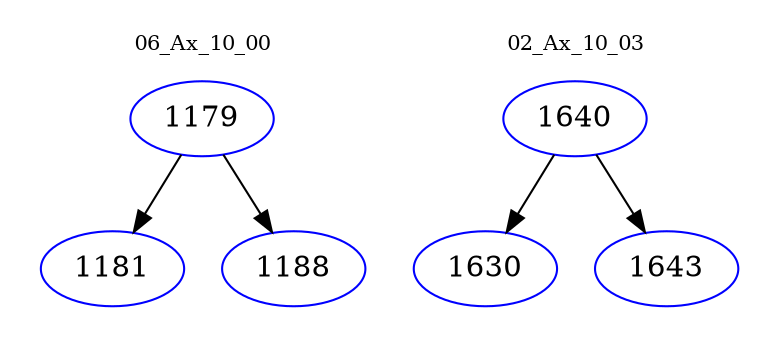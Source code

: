digraph{
subgraph cluster_0 {
color = white
label = "06_Ax_10_00";
fontsize=10;
T0_1179 [label="1179", color="blue"]
T0_1179 -> T0_1181 [color="black"]
T0_1181 [label="1181", color="blue"]
T0_1179 -> T0_1188 [color="black"]
T0_1188 [label="1188", color="blue"]
}
subgraph cluster_1 {
color = white
label = "02_Ax_10_03";
fontsize=10;
T1_1640 [label="1640", color="blue"]
T1_1640 -> T1_1630 [color="black"]
T1_1630 [label="1630", color="blue"]
T1_1640 -> T1_1643 [color="black"]
T1_1643 [label="1643", color="blue"]
}
}

